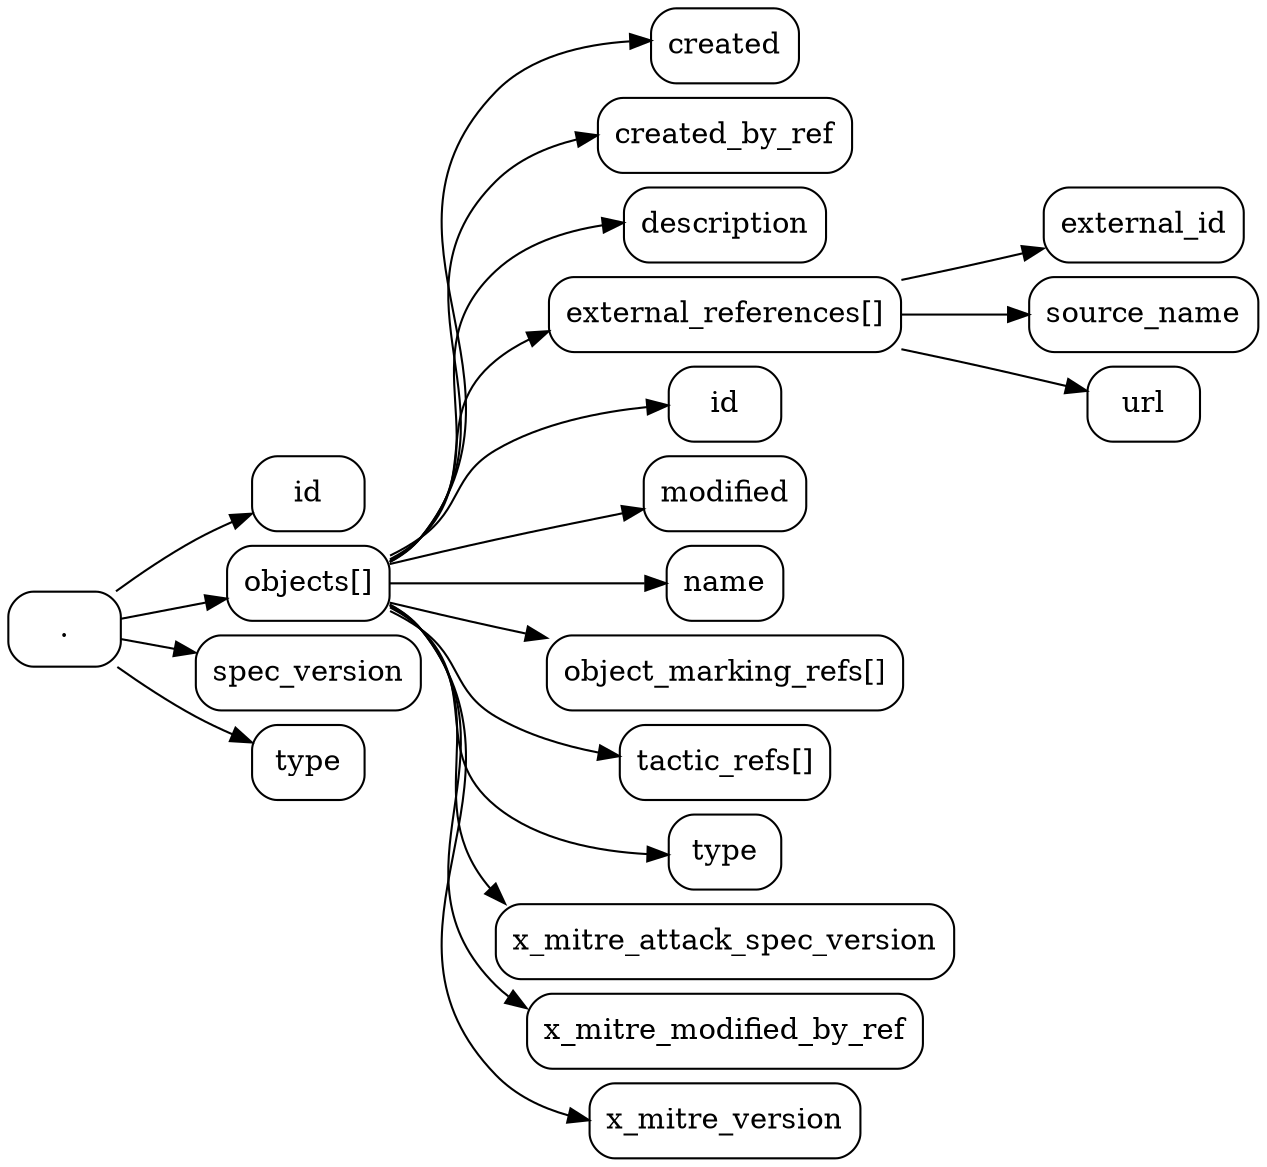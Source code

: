 digraph G {
    node [shape=box, style=rounded]
    layout=dot
    rankdir=LR
    splines=true
    ranksep=0.5
    nodesep=0.1

    "id"
    "."
    "objects[]"
    "objects[].created" [label="created"]
    "objects[].created_by_ref" [label="created_by_ref"]
    "objects[].description" [label="description"]
    "objects[].external_references[]" [label="external_references[]"]
    "objects[].external_references[].external_id" [label="external_id"]
    "objects[].external_references[].source_name" [label="source_name"]
    "objects[].external_references[].url" [label="url"]
    "objects[].id" [label="id"]
    "objects[].modified" [label="modified"]
    "objects[].name" [label="name"]
    "objects[].object_marking_refs[]" [label="object_marking_refs[]"]
    "objects[].tactic_refs[]" [label="tactic_refs[]"]
    "objects[].type" [label="type"]
    "objects[].x_mitre_attack_spec_version" [label="x_mitre_attack_spec_version"]
    "objects[].x_mitre_modified_by_ref" [label="x_mitre_modified_by_ref"]
    "objects[].x_mitre_version" [label="x_mitre_version"]
    "spec_version"
    "type"

    "." -> "id"
    "." -> "objects[]"
    "." -> "spec_version"
    "." -> "type"
    "objects[]" -> "objects[].created"
    "objects[]" -> "objects[].created_by_ref"
    "objects[]" -> "objects[].description"
    "objects[]" -> "objects[].external_references[]"
    "objects[]" -> "objects[].id"
    "objects[]" -> "objects[].modified"
    "objects[]" -> "objects[].name"
    "objects[]" -> "objects[].object_marking_refs[]"
    "objects[]" -> "objects[].tactic_refs[]"
    "objects[]" -> "objects[].type"
    "objects[]" -> "objects[].x_mitre_attack_spec_version"
    "objects[]" -> "objects[].x_mitre_modified_by_ref"
    "objects[]" -> "objects[].x_mitre_version"
    "objects[].external_references[]" -> "objects[].external_references[].external_id"
    "objects[].external_references[]" -> "objects[].external_references[].source_name"
    "objects[].external_references[]" -> "objects[].external_references[].url"
}